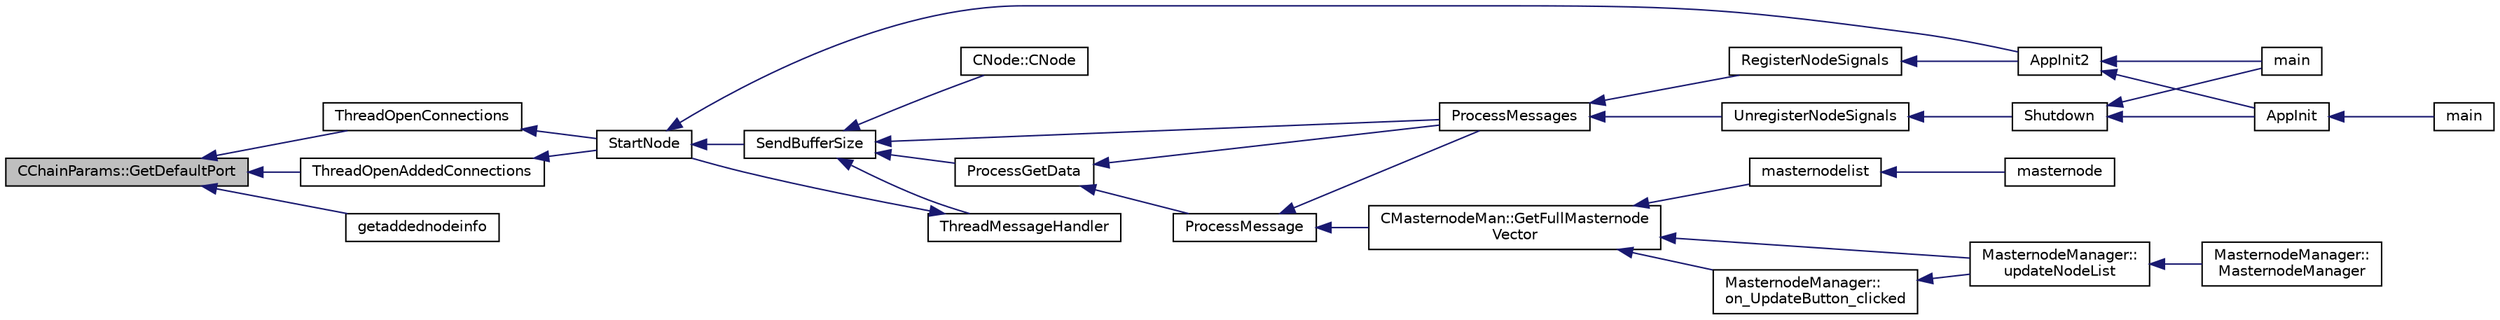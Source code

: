 digraph "CChainParams::GetDefaultPort"
{
  edge [fontname="Helvetica",fontsize="10",labelfontname="Helvetica",labelfontsize="10"];
  node [fontname="Helvetica",fontsize="10",shape=record];
  rankdir="LR";
  Node846 [label="CChainParams::GetDefaultPort",height=0.2,width=0.4,color="black", fillcolor="grey75", style="filled", fontcolor="black"];
  Node846 -> Node847 [dir="back",color="midnightblue",fontsize="10",style="solid",fontname="Helvetica"];
  Node847 [label="ThreadOpenConnections",height=0.2,width=0.4,color="black", fillcolor="white", style="filled",URL="$dd/d84/net_8cpp.html#a3b4720330e61127963a43df26b80f804"];
  Node847 -> Node848 [dir="back",color="midnightblue",fontsize="10",style="solid",fontname="Helvetica"];
  Node848 [label="StartNode",height=0.2,width=0.4,color="black", fillcolor="white", style="filled",URL="$d7/d97/net_8h.html#a9396d8054e8f74959e9391871aaddde0"];
  Node848 -> Node849 [dir="back",color="midnightblue",fontsize="10",style="solid",fontname="Helvetica"];
  Node849 [label="AppInit2",height=0.2,width=0.4,color="black", fillcolor="white", style="filled",URL="$d8/dc0/init_8h.html#a1a4c1bfbf6ba1db77e988b89b9cadfd3",tooltip="Initialize ion. "];
  Node849 -> Node850 [dir="back",color="midnightblue",fontsize="10",style="solid",fontname="Helvetica"];
  Node850 [label="AppInit",height=0.2,width=0.4,color="black", fillcolor="white", style="filled",URL="$d4/d35/iond_8cpp.html#ac59316b767e6984e1285f0531275286b"];
  Node850 -> Node851 [dir="back",color="midnightblue",fontsize="10",style="solid",fontname="Helvetica"];
  Node851 [label="main",height=0.2,width=0.4,color="black", fillcolor="white", style="filled",URL="$d4/d35/iond_8cpp.html#a0ddf1224851353fc92bfbff6f499fa97"];
  Node849 -> Node852 [dir="back",color="midnightblue",fontsize="10",style="solid",fontname="Helvetica"];
  Node852 [label="main",height=0.2,width=0.4,color="black", fillcolor="white", style="filled",URL="$d5/d2d/ion_8cpp.html#a0ddf1224851353fc92bfbff6f499fa97"];
  Node848 -> Node853 [dir="back",color="midnightblue",fontsize="10",style="solid",fontname="Helvetica"];
  Node853 [label="SendBufferSize",height=0.2,width=0.4,color="black", fillcolor="white", style="filled",URL="$d7/d97/net_8h.html#a13f289d6233bd32b78a38793f76bdccb"];
  Node853 -> Node854 [dir="back",color="midnightblue",fontsize="10",style="solid",fontname="Helvetica"];
  Node854 [label="ProcessGetData",height=0.2,width=0.4,color="black", fillcolor="white", style="filled",URL="$df/d0a/main_8cpp.html#a3be415b83ecfe1f4215e0bd28c3b1eec"];
  Node854 -> Node855 [dir="back",color="midnightblue",fontsize="10",style="solid",fontname="Helvetica"];
  Node855 [label="ProcessMessage",height=0.2,width=0.4,color="black", fillcolor="white", style="filled",URL="$df/d0a/main_8cpp.html#a8ba92b1a4bce3c835e887a9073d17d8e"];
  Node855 -> Node856 [dir="back",color="midnightblue",fontsize="10",style="solid",fontname="Helvetica"];
  Node856 [label="ProcessMessages",height=0.2,width=0.4,color="black", fillcolor="white", style="filled",URL="$d4/dbf/main_8h.html#a196f9318f02448b85b28d612698934fd"];
  Node856 -> Node857 [dir="back",color="midnightblue",fontsize="10",style="solid",fontname="Helvetica"];
  Node857 [label="RegisterNodeSignals",height=0.2,width=0.4,color="black", fillcolor="white", style="filled",URL="$d4/dbf/main_8h.html#ab02615ff65f91d69f8d786ec900baa8a",tooltip="Register with a network node to receive its signals. "];
  Node857 -> Node849 [dir="back",color="midnightblue",fontsize="10",style="solid",fontname="Helvetica"];
  Node856 -> Node858 [dir="back",color="midnightblue",fontsize="10",style="solid",fontname="Helvetica"];
  Node858 [label="UnregisterNodeSignals",height=0.2,width=0.4,color="black", fillcolor="white", style="filled",URL="$d4/dbf/main_8h.html#a3ef0cc6e9d9d6435ee2a5569244d6ebd",tooltip="Unregister a network node. "];
  Node858 -> Node859 [dir="back",color="midnightblue",fontsize="10",style="solid",fontname="Helvetica"];
  Node859 [label="Shutdown",height=0.2,width=0.4,color="black", fillcolor="white", style="filled",URL="$d8/dc0/init_8h.html#ac5f038c2b480cf9ef5e19e3eba8dbaf9"];
  Node859 -> Node850 [dir="back",color="midnightblue",fontsize="10",style="solid",fontname="Helvetica"];
  Node859 -> Node852 [dir="back",color="midnightblue",fontsize="10",style="solid",fontname="Helvetica"];
  Node855 -> Node860 [dir="back",color="midnightblue",fontsize="10",style="solid",fontname="Helvetica"];
  Node860 [label="CMasternodeMan::GetFullMasternode\lVector",height=0.2,width=0.4,color="black", fillcolor="white", style="filled",URL="$dc/d6b/class_c_masternode_man.html#ab39e213a7601e1bef2eba1d5d63206f5"];
  Node860 -> Node861 [dir="back",color="midnightblue",fontsize="10",style="solid",fontname="Helvetica"];
  Node861 [label="MasternodeManager::\lupdateNodeList",height=0.2,width=0.4,color="black", fillcolor="white", style="filled",URL="$d9/d70/class_masternode_manager.html#a5485a8bd6ccf673027165cc1207dfae9"];
  Node861 -> Node862 [dir="back",color="midnightblue",fontsize="10",style="solid",fontname="Helvetica"];
  Node862 [label="MasternodeManager::\lMasternodeManager",height=0.2,width=0.4,color="black", fillcolor="white", style="filled",URL="$d9/d70/class_masternode_manager.html#ad18cb99065e056e6b791e2356de826bf"];
  Node860 -> Node863 [dir="back",color="midnightblue",fontsize="10",style="solid",fontname="Helvetica"];
  Node863 [label="MasternodeManager::\lon_UpdateButton_clicked",height=0.2,width=0.4,color="black", fillcolor="white", style="filled",URL="$d9/d70/class_masternode_manager.html#ae8d07b4d869e3eb09fe1be445eff0430"];
  Node863 -> Node861 [dir="back",color="midnightblue",fontsize="10",style="solid",fontname="Helvetica"];
  Node860 -> Node864 [dir="back",color="midnightblue",fontsize="10",style="solid",fontname="Helvetica"];
  Node864 [label="masternodelist",height=0.2,width=0.4,color="black", fillcolor="white", style="filled",URL="$d5/d6b/rpcstashedsend_8cpp.html#a3a7ed7e37f21eb2912afc6e776f7236c"];
  Node864 -> Node865 [dir="back",color="midnightblue",fontsize="10",style="solid",fontname="Helvetica"];
  Node865 [label="masternode",height=0.2,width=0.4,color="black", fillcolor="white", style="filled",URL="$d5/d6b/rpcstashedsend_8cpp.html#a30609e443aeb47c29ed0878d16b1b5e1"];
  Node854 -> Node856 [dir="back",color="midnightblue",fontsize="10",style="solid",fontname="Helvetica"];
  Node853 -> Node856 [dir="back",color="midnightblue",fontsize="10",style="solid",fontname="Helvetica"];
  Node853 -> Node866 [dir="back",color="midnightblue",fontsize="10",style="solid",fontname="Helvetica"];
  Node866 [label="ThreadMessageHandler",height=0.2,width=0.4,color="black", fillcolor="white", style="filled",URL="$dd/d84/net_8cpp.html#a379b0d3521bdd62ac296f219d70c4e30"];
  Node866 -> Node848 [dir="back",color="midnightblue",fontsize="10",style="solid",fontname="Helvetica"];
  Node853 -> Node867 [dir="back",color="midnightblue",fontsize="10",style="solid",fontname="Helvetica"];
  Node867 [label="CNode::CNode",height=0.2,width=0.4,color="black", fillcolor="white", style="filled",URL="$d1/d64/class_c_node.html#a51556705550511146245b9fb2fec09c1"];
  Node846 -> Node868 [dir="back",color="midnightblue",fontsize="10",style="solid",fontname="Helvetica"];
  Node868 [label="ThreadOpenAddedConnections",height=0.2,width=0.4,color="black", fillcolor="white", style="filled",URL="$dd/d84/net_8cpp.html#a2d1ca95557ae336582b886a251e7fe94"];
  Node868 -> Node848 [dir="back",color="midnightblue",fontsize="10",style="solid",fontname="Helvetica"];
  Node846 -> Node869 [dir="back",color="midnightblue",fontsize="10",style="solid",fontname="Helvetica"];
  Node869 [label="getaddednodeinfo",height=0.2,width=0.4,color="black", fillcolor="white", style="filled",URL="$df/dab/rpcnet_8cpp.html#a2a6994d3b180c8e9ce81e0da65a41bb3"];
}
